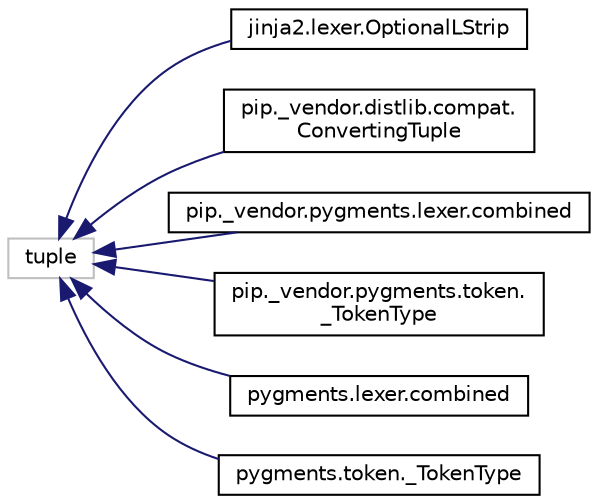 digraph "Graphical Class Hierarchy"
{
 // LATEX_PDF_SIZE
  edge [fontname="Helvetica",fontsize="10",labelfontname="Helvetica",labelfontsize="10"];
  node [fontname="Helvetica",fontsize="10",shape=record];
  rankdir="LR";
  Node3109 [label="tuple",height=0.2,width=0.4,color="grey75", fillcolor="white", style="filled",tooltip=" "];
  Node3109 -> Node0 [dir="back",color="midnightblue",fontsize="10",style="solid",fontname="Helvetica"];
  Node0 [label="jinja2.lexer.OptionalLStrip",height=0.2,width=0.4,color="black", fillcolor="white", style="filled",URL="$classjinja2_1_1lexer_1_1OptionalLStrip.html",tooltip=" "];
  Node3109 -> Node3111 [dir="back",color="midnightblue",fontsize="10",style="solid",fontname="Helvetica"];
  Node3111 [label="pip._vendor.distlib.compat.\lConvertingTuple",height=0.2,width=0.4,color="black", fillcolor="white", style="filled",URL="$classpip_1_1__vendor_1_1distlib_1_1compat_1_1ConvertingTuple.html",tooltip=" "];
  Node3109 -> Node3112 [dir="back",color="midnightblue",fontsize="10",style="solid",fontname="Helvetica"];
  Node3112 [label="pip._vendor.pygments.lexer.combined",height=0.2,width=0.4,color="black", fillcolor="white", style="filled",URL="$classpip_1_1__vendor_1_1pygments_1_1lexer_1_1combined.html",tooltip=" "];
  Node3109 -> Node3113 [dir="back",color="midnightblue",fontsize="10",style="solid",fontname="Helvetica"];
  Node3113 [label="pip._vendor.pygments.token.\l_TokenType",height=0.2,width=0.4,color="black", fillcolor="white", style="filled",URL="$classpip_1_1__vendor_1_1pygments_1_1token_1_1__TokenType.html",tooltip=" "];
  Node3109 -> Node3114 [dir="back",color="midnightblue",fontsize="10",style="solid",fontname="Helvetica"];
  Node3114 [label="pygments.lexer.combined",height=0.2,width=0.4,color="black", fillcolor="white", style="filled",URL="$classpygments_1_1lexer_1_1combined.html",tooltip=" "];
  Node3109 -> Node3115 [dir="back",color="midnightblue",fontsize="10",style="solid",fontname="Helvetica"];
  Node3115 [label="pygments.token._TokenType",height=0.2,width=0.4,color="black", fillcolor="white", style="filled",URL="$classpygments_1_1token_1_1__TokenType.html",tooltip=" "];
}
